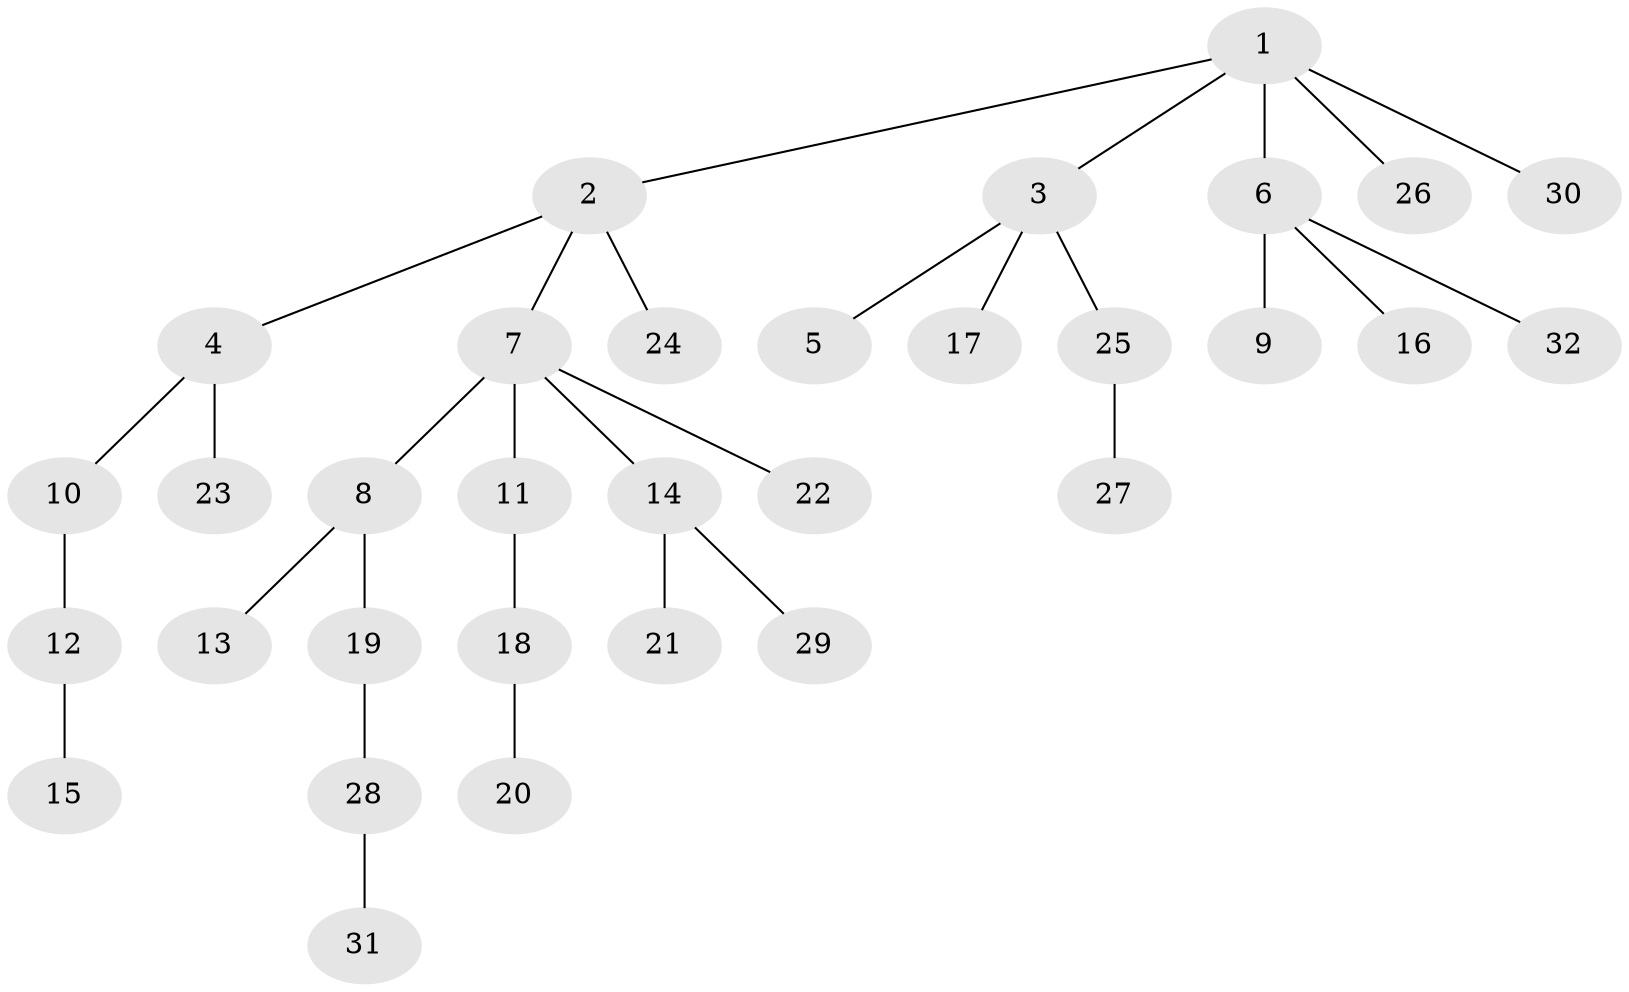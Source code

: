// original degree distribution, {6: 0.03773584905660377, 5: 0.05660377358490566, 4: 0.05660377358490566, 1: 0.5471698113207547, 3: 0.07547169811320754, 2: 0.22641509433962265}
// Generated by graph-tools (version 1.1) at 2025/52/03/04/25 22:52:02]
// undirected, 32 vertices, 31 edges
graph export_dot {
  node [color=gray90,style=filled];
  1;
  2;
  3;
  4;
  5;
  6;
  7;
  8;
  9;
  10;
  11;
  12;
  13;
  14;
  15;
  16;
  17;
  18;
  19;
  20;
  21;
  22;
  23;
  24;
  25;
  26;
  27;
  28;
  29;
  30;
  31;
  32;
  1 -- 2 [weight=1.0];
  1 -- 3 [weight=1.0];
  1 -- 6 [weight=1.0];
  1 -- 26 [weight=1.0];
  1 -- 30 [weight=1.0];
  2 -- 4 [weight=1.0];
  2 -- 7 [weight=1.0];
  2 -- 24 [weight=1.0];
  3 -- 5 [weight=1.0];
  3 -- 17 [weight=1.0];
  3 -- 25 [weight=1.0];
  4 -- 10 [weight=1.0];
  4 -- 23 [weight=1.0];
  6 -- 9 [weight=1.0];
  6 -- 16 [weight=1.0];
  6 -- 32 [weight=1.0];
  7 -- 8 [weight=1.0];
  7 -- 11 [weight=1.0];
  7 -- 14 [weight=1.0];
  7 -- 22 [weight=1.0];
  8 -- 13 [weight=1.0];
  8 -- 19 [weight=1.0];
  10 -- 12 [weight=2.0];
  11 -- 18 [weight=1.0];
  12 -- 15 [weight=1.0];
  14 -- 21 [weight=1.0];
  14 -- 29 [weight=1.0];
  18 -- 20 [weight=1.0];
  19 -- 28 [weight=1.0];
  25 -- 27 [weight=1.0];
  28 -- 31 [weight=1.0];
}
